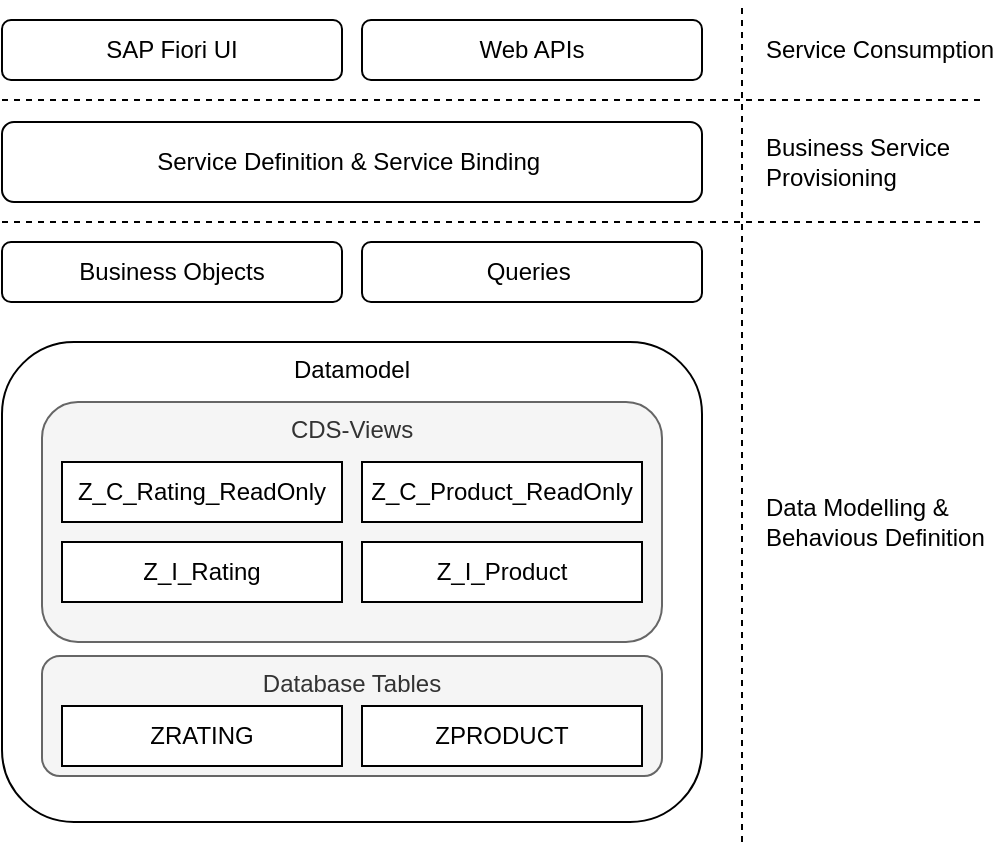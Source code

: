 <mxfile version="21.1.2" type="device">
  <diagram name="Page-1" id="O5uBvAX4eoEhG9-NWiZ3">
    <mxGraphModel dx="1219" dy="1194" grid="1" gridSize="10" guides="1" tooltips="1" connect="1" arrows="1" fold="1" page="1" pageScale="1" pageWidth="827" pageHeight="1169" math="0" shadow="0">
      <root>
        <mxCell id="0" />
        <mxCell id="1" parent="0" />
        <mxCell id="5ukcD1NVXQ0pOEfuJebw-1" value="Business Objects&lt;br&gt;" style="rounded=1;whiteSpace=wrap;html=1;" parent="1" vertex="1">
          <mxGeometry x="20" y="420" width="170" height="30" as="geometry" />
        </mxCell>
        <mxCell id="5ukcD1NVXQ0pOEfuJebw-3" value="Queries&amp;nbsp;" style="rounded=1;whiteSpace=wrap;html=1;" parent="1" vertex="1">
          <mxGeometry x="200" y="420" width="170" height="30" as="geometry" />
        </mxCell>
        <mxCell id="5ukcD1NVXQ0pOEfuJebw-4" value="Service Definition &amp;amp; Service Binding&amp;nbsp;" style="rounded=1;whiteSpace=wrap;html=1;verticalAlign=middle;fillColor=#FFFFFF;" parent="1" vertex="1">
          <mxGeometry x="20" y="360" width="350" height="40" as="geometry" />
        </mxCell>
        <mxCell id="5ukcD1NVXQ0pOEfuJebw-5" value="SAP Fiori UI" style="rounded=1;whiteSpace=wrap;html=1;" parent="1" vertex="1">
          <mxGeometry x="20" y="309" width="170" height="30" as="geometry" />
        </mxCell>
        <mxCell id="5ukcD1NVXQ0pOEfuJebw-6" value="Web APIs" style="rounded=1;whiteSpace=wrap;html=1;" parent="1" vertex="1">
          <mxGeometry x="200" y="309" width="170" height="30" as="geometry" />
        </mxCell>
        <mxCell id="5ukcD1NVXQ0pOEfuJebw-7" value="" style="endArrow=none;dashed=1;html=1;rounded=0;" parent="1" edge="1">
          <mxGeometry width="50" height="50" relative="1" as="geometry">
            <mxPoint x="20" y="410" as="sourcePoint" />
            <mxPoint x="510" y="410" as="targetPoint" />
          </mxGeometry>
        </mxCell>
        <mxCell id="5ukcD1NVXQ0pOEfuJebw-8" value="" style="endArrow=none;dashed=1;html=1;rounded=0;" parent="1" edge="1">
          <mxGeometry width="50" height="50" relative="1" as="geometry">
            <mxPoint x="20" y="349" as="sourcePoint" />
            <mxPoint x="510" y="349" as="targetPoint" />
          </mxGeometry>
        </mxCell>
        <mxCell id="5ukcD1NVXQ0pOEfuJebw-9" value="Data Modelling &amp;amp; Behavious Definition&amp;nbsp;" style="text;html=1;strokeColor=none;fillColor=none;align=left;verticalAlign=middle;whiteSpace=wrap;rounded=0;" parent="1" vertex="1">
          <mxGeometry x="400" y="545" width="120" height="30" as="geometry" />
        </mxCell>
        <mxCell id="5ukcD1NVXQ0pOEfuJebw-10" value="" style="endArrow=none;dashed=1;html=1;rounded=0;" parent="1" edge="1">
          <mxGeometry width="50" height="50" relative="1" as="geometry">
            <mxPoint x="390" y="720" as="sourcePoint" />
            <mxPoint x="390" y="300" as="targetPoint" />
          </mxGeometry>
        </mxCell>
        <mxCell id="5ukcD1NVXQ0pOEfuJebw-12" value="Business Service Provisioning" style="text;html=1;strokeColor=none;fillColor=none;align=left;verticalAlign=middle;whiteSpace=wrap;rounded=0;" parent="1" vertex="1">
          <mxGeometry x="400" y="365" width="120" height="30" as="geometry" />
        </mxCell>
        <mxCell id="5ukcD1NVXQ0pOEfuJebw-13" value="Service Consumption&amp;nbsp;" style="text;html=1;strokeColor=none;fillColor=none;align=left;verticalAlign=middle;whiteSpace=wrap;rounded=0;" parent="1" vertex="1">
          <mxGeometry x="400" y="309" width="120" height="30" as="geometry" />
        </mxCell>
        <mxCell id="5ukcD1NVXQ0pOEfuJebw-2" value="Datamodel" style="rounded=1;whiteSpace=wrap;html=1;verticalAlign=top;" parent="1" vertex="1">
          <mxGeometry x="20" y="470" width="350" height="240" as="geometry" />
        </mxCell>
        <mxCell id="5ukcD1NVXQ0pOEfuJebw-11" style="edgeStyle=orthogonalEdgeStyle;rounded=0;orthogonalLoop=1;jettySize=auto;html=1;exitX=0.5;exitY=1;exitDx=0;exitDy=0;" parent="1" source="5ukcD1NVXQ0pOEfuJebw-2" target="5ukcD1NVXQ0pOEfuJebw-2" edge="1">
          <mxGeometry relative="1" as="geometry" />
        </mxCell>
        <mxCell id="xe2K_mK-dfjaz_KrOQmi-4" value="" style="group" parent="1" vertex="1" connectable="0">
          <mxGeometry x="40" y="627" width="310" height="60" as="geometry" />
        </mxCell>
        <mxCell id="xe2K_mK-dfjaz_KrOQmi-3" value="Database Tables" style="rounded=1;whiteSpace=wrap;html=1;verticalAlign=top;fillColor=#f5f5f5;fontColor=#333333;strokeColor=#666666;" parent="xe2K_mK-dfjaz_KrOQmi-4" vertex="1">
          <mxGeometry width="310" height="60" as="geometry" />
        </mxCell>
        <mxCell id="xe2K_mK-dfjaz_KrOQmi-1" value="ZRATING" style="rounded=0;whiteSpace=wrap;html=1;" parent="xe2K_mK-dfjaz_KrOQmi-4" vertex="1">
          <mxGeometry x="10" y="25" width="140" height="30" as="geometry" />
        </mxCell>
        <mxCell id="xe2K_mK-dfjaz_KrOQmi-2" value="ZPRODUCT" style="rounded=0;whiteSpace=wrap;html=1;" parent="xe2K_mK-dfjaz_KrOQmi-4" vertex="1">
          <mxGeometry x="160" y="25" width="140" height="30" as="geometry" />
        </mxCell>
        <mxCell id="xe2K_mK-dfjaz_KrOQmi-12" value="" style="group" parent="1" vertex="1" connectable="0">
          <mxGeometry x="40" y="500" width="310" height="120" as="geometry" />
        </mxCell>
        <mxCell id="xe2K_mK-dfjaz_KrOQmi-5" value="CDS-Views" style="rounded=1;whiteSpace=wrap;html=1;verticalAlign=top;fillColor=#f5f5f5;fontColor=#333333;strokeColor=#666666;" parent="xe2K_mK-dfjaz_KrOQmi-12" vertex="1">
          <mxGeometry width="310" height="120" as="geometry" />
        </mxCell>
        <mxCell id="xe2K_mK-dfjaz_KrOQmi-10" value="Z_I_Rating" style="rounded=0;whiteSpace=wrap;html=1;" parent="xe2K_mK-dfjaz_KrOQmi-12" vertex="1">
          <mxGeometry x="10" y="70" width="140" height="30" as="geometry" />
        </mxCell>
        <mxCell id="xe2K_mK-dfjaz_KrOQmi-11" value="Z_I_Product" style="rounded=0;whiteSpace=wrap;html=1;" parent="xe2K_mK-dfjaz_KrOQmi-12" vertex="1">
          <mxGeometry x="160" y="70" width="140" height="30" as="geometry" />
        </mxCell>
        <mxCell id="eseh26PKGZZb0qquZgIW-5" value="Z_C_Rating_ReadOnly" style="rounded=0;whiteSpace=wrap;html=1;" parent="xe2K_mK-dfjaz_KrOQmi-12" vertex="1">
          <mxGeometry x="10" y="30" width="140" height="30" as="geometry" />
        </mxCell>
        <mxCell id="eseh26PKGZZb0qquZgIW-6" value="Z_C_Product_ReadOnly" style="rounded=0;whiteSpace=wrap;html=1;" parent="xe2K_mK-dfjaz_KrOQmi-12" vertex="1">
          <mxGeometry x="160" y="30" width="140" height="30" as="geometry" />
        </mxCell>
      </root>
    </mxGraphModel>
  </diagram>
</mxfile>
